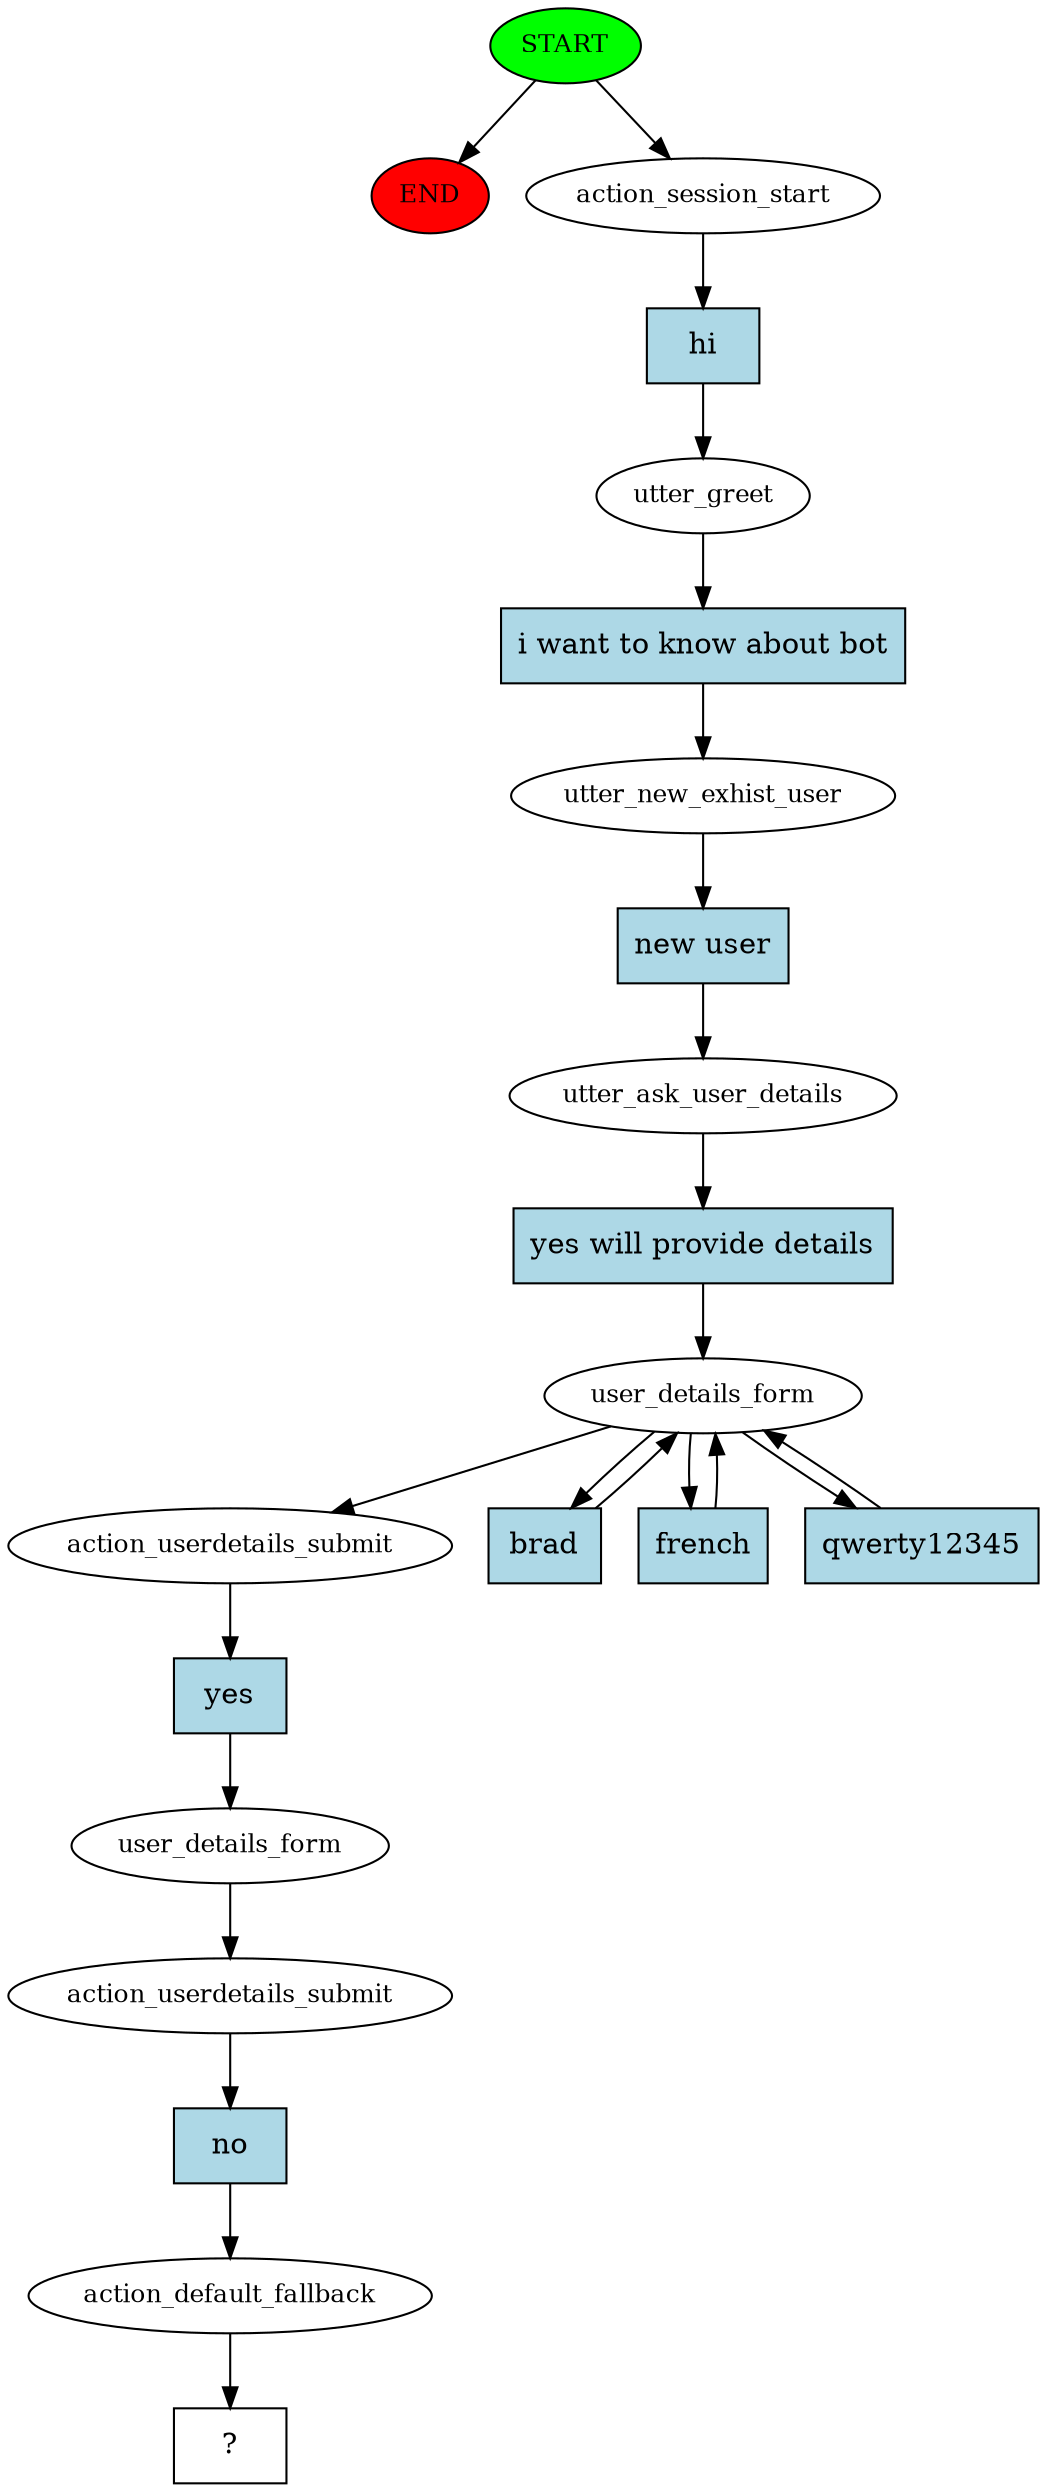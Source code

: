 digraph  {
0 [class="start active", fillcolor=green, fontsize=12, label=START, style=filled];
"-1" [class=end, fillcolor=red, fontsize=12, label=END, style=filled];
1 [class=active, fontsize=12, label=action_session_start];
2 [class=active, fontsize=12, label=utter_greet];
3 [class=active, fontsize=12, label=utter_new_exhist_user];
4 [class=active, fontsize=12, label=utter_ask_user_details];
5 [class=active, fontsize=12, label=user_details_form];
10 [class=active, fontsize=12, label=action_userdetails_submit];
11 [class=active, fontsize=12, label=user_details_form];
12 [class=active, fontsize=12, label=action_userdetails_submit];
13 [class=active, fontsize=12, label=action_default_fallback];
14 [class="intent dashed active", label="  ?  ", shape=rect];
15 [class="intent active", fillcolor=lightblue, label=hi, shape=rect, style=filled];
16 [class="intent active", fillcolor=lightblue, label="i want to know about bot", shape=rect, style=filled];
17 [class="intent active", fillcolor=lightblue, label="new user", shape=rect, style=filled];
18 [class="intent active", fillcolor=lightblue, label="yes will provide details", shape=rect, style=filled];
19 [class="intent active", fillcolor=lightblue, label=brad, shape=rect, style=filled];
20 [class="intent active", fillcolor=lightblue, label=french, shape=rect, style=filled];
21 [class="intent active", fillcolor=lightblue, label=qwerty12345, shape=rect, style=filled];
22 [class="intent active", fillcolor=lightblue, label=yes, shape=rect, style=filled];
23 [class="intent active", fillcolor=lightblue, label=no, shape=rect, style=filled];
0 -> "-1"  [class="", key=NONE, label=""];
0 -> 1  [class=active, key=NONE, label=""];
1 -> 15  [class=active, key=0];
2 -> 16  [class=active, key=0];
3 -> 17  [class=active, key=0];
4 -> 18  [class=active, key=0];
5 -> 10  [class=active, key=NONE, label=""];
5 -> 19  [class=active, key=0];
5 -> 20  [class=active, key=0];
5 -> 21  [class=active, key=0];
10 -> 22  [class=active, key=0];
11 -> 12  [class=active, key=NONE, label=""];
12 -> 23  [class=active, key=0];
13 -> 14  [class=active, key=NONE, label=""];
15 -> 2  [class=active, key=0];
16 -> 3  [class=active, key=0];
17 -> 4  [class=active, key=0];
18 -> 5  [class=active, key=0];
19 -> 5  [class=active, key=0];
20 -> 5  [class=active, key=0];
21 -> 5  [class=active, key=0];
22 -> 11  [class=active, key=0];
23 -> 13  [class=active, key=0];
}
